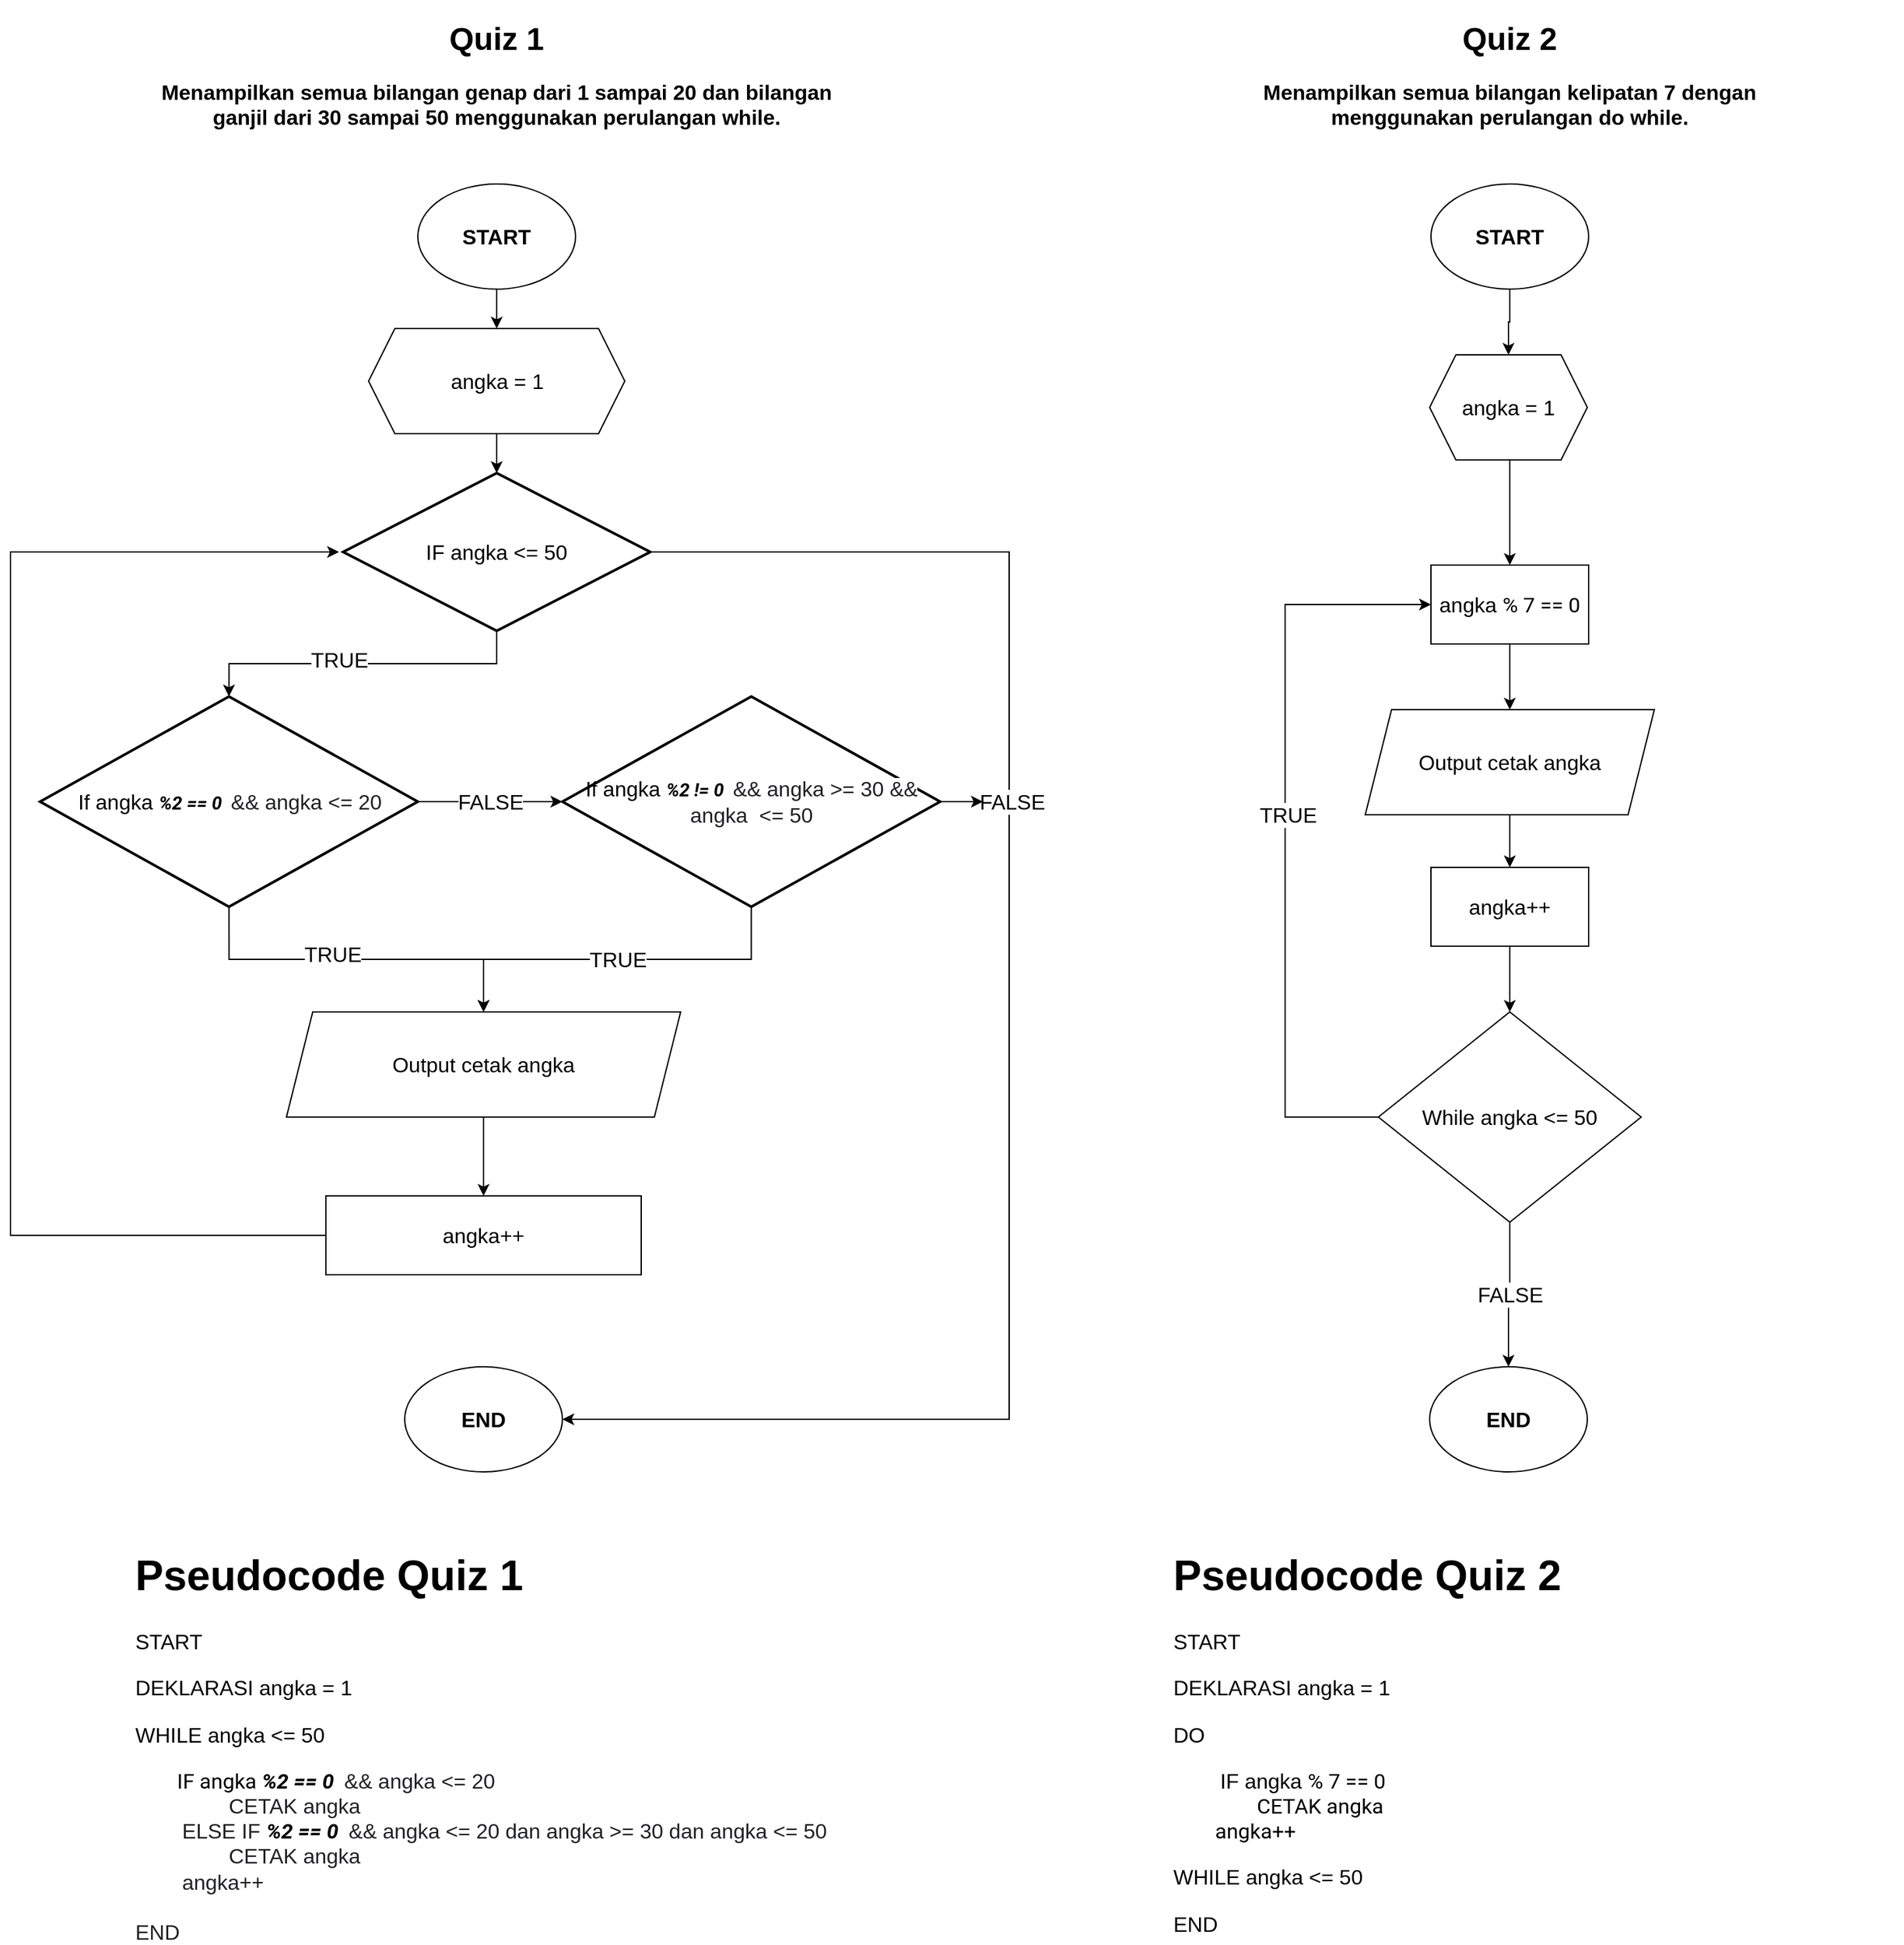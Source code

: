 <mxfile version="20.4.0" type="device"><diagram id="_yktYqrvbbddv5mc_SEH" name="Halaman-1"><mxGraphModel dx="1157" dy="651" grid="1" gridSize="10" guides="1" tooltips="1" connect="1" arrows="1" fold="1" page="1" pageScale="1" pageWidth="827" pageHeight="1169" math="0" shadow="0"><root><mxCell id="0"/><mxCell id="1" parent="0"/><mxCell id="01LrjQc2mOkj5drguEPk-1" value="&lt;h1&gt;Quiz 1&lt;/h1&gt;&lt;p&gt;&lt;b&gt;&lt;font style=&quot;font-size: 16px;&quot;&gt;Menampilkan semua bilangan genap dari 1 sampai 20 dan bilangan ganjil dari 30 sampai 50 menggunakan perulangan while.&lt;/font&gt;&lt;/b&gt;&lt;/p&gt;" style="text;html=1;strokeColor=none;fillColor=none;spacing=5;spacingTop=-20;whiteSpace=wrap;overflow=hidden;rounded=0;align=center;" parent="1" vertex="1"><mxGeometry x="180" y="10" width="540" height="120" as="geometry"/></mxCell><mxCell id="01LrjQc2mOkj5drguEPk-2" value="&lt;h1&gt;Quiz 2&lt;/h1&gt;&lt;p&gt;&lt;b&gt;&lt;font style=&quot;font-size: 16px;&quot;&gt;Menampilkan semua bilangan kelipatan 7 dengan menggunakan perulangan do while.&lt;/font&gt;&lt;/b&gt;&lt;/p&gt;" style="text;html=1;strokeColor=none;fillColor=none;spacing=5;spacingTop=-20;whiteSpace=wrap;overflow=hidden;rounded=0;align=center;" parent="1" vertex="1"><mxGeometry x="981" y="10" width="480" height="120" as="geometry"/></mxCell><mxCell id="01LrjQc2mOkj5drguEPk-52" value="" style="edgeStyle=orthogonalEdgeStyle;rounded=0;orthogonalLoop=1;jettySize=auto;html=1;fontSize=16;" parent="1" source="01LrjQc2mOkj5drguEPk-3" target="01LrjQc2mOkj5drguEPk-11" edge="1"><mxGeometry relative="1" as="geometry"/></mxCell><mxCell id="01LrjQc2mOkj5drguEPk-3" value="&lt;b&gt;START&lt;/b&gt;" style="ellipse;whiteSpace=wrap;html=1;fontSize=16;" parent="1" vertex="1"><mxGeometry x="390" y="140" width="120" height="80" as="geometry"/></mxCell><mxCell id="01LrjQc2mOkj5drguEPk-4" value="&lt;b&gt;END&lt;/b&gt;" style="ellipse;whiteSpace=wrap;html=1;fontSize=16;" parent="1" vertex="1"><mxGeometry x="380" y="1040" width="120" height="80" as="geometry"/></mxCell><mxCell id="iOy9uYx61FS8laYsLZ40-10" style="edgeStyle=orthogonalEdgeStyle;rounded=0;orthogonalLoop=1;jettySize=auto;html=1;entryX=0.5;entryY=0;entryDx=0;entryDy=0;entryPerimeter=0;" parent="1" source="01LrjQc2mOkj5drguEPk-6" target="iOy9uYx61FS8laYsLZ40-2" edge="1"><mxGeometry relative="1" as="geometry"/></mxCell><mxCell id="iOy9uYx61FS8laYsLZ40-14" value="TRUE" style="edgeLabel;html=1;align=center;verticalAlign=middle;resizable=0;points=[];fontSize=16;" parent="iOy9uYx61FS8laYsLZ40-10" vertex="1" connectable="0"><mxGeometry x="0.143" y="-3" relative="1" as="geometry"><mxPoint as="offset"/></mxGeometry></mxCell><mxCell id="iOy9uYx61FS8laYsLZ40-15" style="edgeStyle=orthogonalEdgeStyle;rounded=0;orthogonalLoop=1;jettySize=auto;html=1;entryX=1;entryY=0.5;entryDx=0;entryDy=0;fontSize=16;" parent="1" source="01LrjQc2mOkj5drguEPk-6" target="01LrjQc2mOkj5drguEPk-4" edge="1"><mxGeometry relative="1" as="geometry"><Array as="points"><mxPoint x="840" y="420"/><mxPoint x="840" y="1080"/></Array></mxGeometry></mxCell><mxCell id="iOy9uYx61FS8laYsLZ40-25" value="FALSE" style="edgeLabel;html=1;align=center;verticalAlign=middle;resizable=0;points=[];fontSize=16;" parent="iOy9uYx61FS8laYsLZ40-15" vertex="1" connectable="0"><mxGeometry x="-0.273" y="2" relative="1" as="geometry"><mxPoint as="offset"/></mxGeometry></mxCell><mxCell id="01LrjQc2mOkj5drguEPk-6" value="&lt;div style=&quot;text-align: start;&quot;&gt;IF angka &amp;lt;= 50&lt;/div&gt;" style="strokeWidth=2;html=1;shape=mxgraph.flowchart.decision;whiteSpace=wrap;fontSize=16;" parent="1" vertex="1"><mxGeometry x="333.13" y="360" width="233.75" height="120" as="geometry"/></mxCell><mxCell id="iOy9uYx61FS8laYsLZ40-28" value="" style="edgeStyle=orthogonalEdgeStyle;rounded=0;orthogonalLoop=1;jettySize=auto;html=1;fontSize=16;" parent="1" source="01LrjQc2mOkj5drguEPk-11" target="01LrjQc2mOkj5drguEPk-6" edge="1"><mxGeometry relative="1" as="geometry"/></mxCell><mxCell id="01LrjQc2mOkj5drguEPk-11" value="angka = 1" style="shape=hexagon;perimeter=hexagonPerimeter2;whiteSpace=wrap;html=1;fixedSize=1;fontSize=16;" parent="1" vertex="1"><mxGeometry x="352.5" y="250" width="195" height="80" as="geometry"/></mxCell><mxCell id="iOy9uYx61FS8laYsLZ40-21" value="" style="edgeStyle=orthogonalEdgeStyle;rounded=0;orthogonalLoop=1;jettySize=auto;html=1;fontSize=16;" parent="1" source="01LrjQc2mOkj5drguEPk-12" target="iOy9uYx61FS8laYsLZ40-13" edge="1"><mxGeometry relative="1" as="geometry"/></mxCell><mxCell id="01LrjQc2mOkj5drguEPk-12" value="&lt;div style=&quot;text-align: start;&quot;&gt;&lt;span style=&quot;background-color: initial;&quot;&gt;Output cetak angka&lt;br&gt;&lt;/span&gt;&lt;/div&gt;" style="shape=parallelogram;perimeter=parallelogramPerimeter;whiteSpace=wrap;html=1;fixedSize=1;fontSize=16;" parent="1" vertex="1"><mxGeometry x="290" y="770" width="300" height="80" as="geometry"/></mxCell><mxCell id="01LrjQc2mOkj5drguEPk-41" value="" style="edgeStyle=orthogonalEdgeStyle;rounded=0;orthogonalLoop=1;jettySize=auto;html=1;fontSize=16;" parent="1" source="01LrjQc2mOkj5drguEPk-34" target="01LrjQc2mOkj5drguEPk-37" edge="1"><mxGeometry relative="1" as="geometry"/></mxCell><mxCell id="01LrjQc2mOkj5drguEPk-34" value="&lt;b&gt;START&lt;/b&gt;" style="ellipse;whiteSpace=wrap;html=1;fontSize=16;" parent="1" vertex="1"><mxGeometry x="1161" y="140" width="120" height="80" as="geometry"/></mxCell><mxCell id="01LrjQc2mOkj5drguEPk-35" value="&lt;b&gt;END&lt;/b&gt;" style="ellipse;whiteSpace=wrap;html=1;fontSize=16;" parent="1" vertex="1"><mxGeometry x="1160" y="1040" width="120" height="80" as="geometry"/></mxCell><mxCell id="iOy9uYx61FS8laYsLZ40-33" value="" style="edgeStyle=orthogonalEdgeStyle;rounded=0;orthogonalLoop=1;jettySize=auto;html=1;fontSize=16;" parent="1" source="01LrjQc2mOkj5drguEPk-36" target="01LrjQc2mOkj5drguEPk-40" edge="1"><mxGeometry relative="1" as="geometry"/></mxCell><mxCell id="01LrjQc2mOkj5drguEPk-36" value="angka&amp;nbsp;&lt;span style=&quot;text-align: start; box-sizing: inherit; font-family: Roboto, sans-serif; font-size: 14px; background-color: rgb(255, 255, 255);&quot;&gt;&lt;span style=&quot;box-sizing: inherit; font-size: 16px;&quot;&gt;% 7 == 0&lt;/span&gt;&lt;/span&gt;" style="rounded=0;whiteSpace=wrap;html=1;fontSize=16;" parent="1" vertex="1"><mxGeometry x="1161" y="430" width="120" height="60" as="geometry"/></mxCell><mxCell id="01LrjQc2mOkj5drguEPk-42" value="" style="edgeStyle=orthogonalEdgeStyle;rounded=0;orthogonalLoop=1;jettySize=auto;html=1;fontSize=16;" parent="1" source="01LrjQc2mOkj5drguEPk-37" target="01LrjQc2mOkj5drguEPk-36" edge="1"><mxGeometry relative="1" as="geometry"><Array as="points"><mxPoint x="1221" y="380"/><mxPoint x="1221" y="380"/></Array></mxGeometry></mxCell><mxCell id="01LrjQc2mOkj5drguEPk-37" value="angka = 1" style="shape=hexagon;perimeter=hexagonPerimeter2;whiteSpace=wrap;html=1;fixedSize=1;fontSize=16;" parent="1" vertex="1"><mxGeometry x="1160" y="270" width="120" height="80" as="geometry"/></mxCell><mxCell id="iOy9uYx61FS8laYsLZ40-30" value="FALSE" style="edgeStyle=orthogonalEdgeStyle;rounded=0;orthogonalLoop=1;jettySize=auto;html=1;fontSize=16;" parent="1" source="01LrjQc2mOkj5drguEPk-38" target="01LrjQc2mOkj5drguEPk-35" edge="1"><mxGeometry relative="1" as="geometry"/></mxCell><mxCell id="iOy9uYx61FS8laYsLZ40-31" style="edgeStyle=orthogonalEdgeStyle;rounded=0;orthogonalLoop=1;jettySize=auto;html=1;exitX=0;exitY=0.5;exitDx=0;exitDy=0;entryX=0;entryY=0.5;entryDx=0;entryDy=0;fontSize=16;" parent="1" source="01LrjQc2mOkj5drguEPk-38" target="01LrjQc2mOkj5drguEPk-36" edge="1"><mxGeometry relative="1" as="geometry"><Array as="points"><mxPoint x="1050" y="850"/><mxPoint x="1050" y="460"/></Array></mxGeometry></mxCell><mxCell id="iOy9uYx61FS8laYsLZ40-32" value="TRUE" style="edgeLabel;html=1;align=center;verticalAlign=middle;resizable=0;points=[];fontSize=16;" parent="iOy9uYx61FS8laYsLZ40-31" vertex="1" connectable="0"><mxGeometry x="0.052" y="-2" relative="1" as="geometry"><mxPoint as="offset"/></mxGeometry></mxCell><mxCell id="01LrjQc2mOkj5drguEPk-38" value="While angka &amp;lt;= 50" style="rhombus;whiteSpace=wrap;html=1;fontSize=16;" parent="1" vertex="1"><mxGeometry x="1121" y="770" width="200" height="160" as="geometry"/></mxCell><mxCell id="iOy9uYx61FS8laYsLZ40-34" value="" style="edgeStyle=orthogonalEdgeStyle;rounded=0;orthogonalLoop=1;jettySize=auto;html=1;fontSize=16;" parent="1" source="01LrjQc2mOkj5drguEPk-40" target="iOy9uYx61FS8laYsLZ40-29" edge="1"><mxGeometry relative="1" as="geometry"/></mxCell><mxCell id="01LrjQc2mOkj5drguEPk-40" value="Output cetak angka" style="shape=parallelogram;perimeter=parallelogramPerimeter;whiteSpace=wrap;html=1;fixedSize=1;fontSize=16;" parent="1" vertex="1"><mxGeometry x="1111" y="540" width="220" height="80" as="geometry"/></mxCell><mxCell id="01LrjQc2mOkj5drguEPk-59" value="&lt;h1&gt;Pseudocode Quiz 1&lt;/h1&gt;&lt;p&gt;&lt;span style=&quot;background-color: initial;&quot;&gt;START&lt;/span&gt;&lt;/p&gt;&lt;p&gt;&lt;span style=&quot;background-color: initial;&quot;&gt;DEKLARASI angka = 1&lt;/span&gt;&lt;/p&gt;&lt;p&gt;WHILE angka &amp;lt;= 50&lt;span style=&quot;background-color: initial;&quot;&gt;&amp;nbsp;&lt;/span&gt;&lt;/p&gt;&lt;span style=&quot;box-sizing: inherit; font-family: Roboto, sans-serif; font-size: 14px; background-color: rgb(255, 255, 255);&quot;&gt;&lt;span style=&quot;box-sizing: inherit; font-size: 16px;&quot;&gt;&lt;span style=&quot;&quot;&gt;&#9;&lt;/span&gt;&lt;span style=&quot;white-space: pre;&quot;&gt;&#9;&lt;/span&gt;IF angka&lt;i style=&quot;font-weight: bold;&quot;&gt; %2 == 0&amp;nbsp;&amp;nbsp;&lt;/i&gt;&lt;/span&gt;&lt;/span&gt;&lt;span style=&quot;color: rgb(32, 33, 36); font-family: arial, sans-serif; background-color: rgb(255, 255, 255);&quot;&gt;&amp;amp;&lt;/span&gt;&lt;span style=&quot;color: rgb(32, 33, 36); font-family: arial, sans-serif; background-color: rgb(255, 255, 255);&quot;&gt;&amp;amp; angka &amp;lt;= 20&lt;br&gt;&lt;span style=&quot;&quot;&gt;&#9;&lt;/span&gt;&lt;span style=&quot;white-space: pre;&quot;&gt;&#9;&lt;span style=&quot;white-space: pre;&quot;&gt;&#9;&lt;/span&gt;&lt;/span&gt;CETAK angka&lt;br&gt;&lt;span style=&quot;&quot;&gt;&#9;&lt;/span&gt;&lt;span style=&quot;white-space: pre;&quot;&gt;&#9;&lt;/span&gt;ELSE IF&amp;nbsp;&lt;/span&gt;&lt;span style=&quot;box-sizing: inherit; font-family: Roboto, sans-serif; font-size: 14px; background-color: rgb(255, 255, 255);&quot;&gt;&lt;span style=&quot;box-sizing: inherit; font-size: 16px;&quot;&gt;&lt;i style=&quot;font-weight: bold;&quot;&gt;%2 == 0&amp;nbsp;&amp;nbsp;&lt;/i&gt;&lt;/span&gt;&lt;/span&gt;&lt;span style=&quot;color: rgb(32, 33, 36); font-family: arial, sans-serif; background-color: rgb(255, 255, 255);&quot;&gt;&amp;amp;&lt;/span&gt;&lt;span style=&quot;color: rgb(32, 33, 36); font-family: arial, sans-serif; background-color: rgb(255, 255, 255);&quot;&gt;&amp;amp; angka &amp;lt;= 20 dan angka &amp;gt;= 30 dan angka &amp;lt;= 50&lt;br&gt;&lt;/span&gt;&lt;span style=&quot;color: rgb(32, 33, 36); font-family: arial, sans-serif; background-color: rgb(255, 255, 255);&quot;&gt;&lt;span style=&quot;white-space: pre;&quot;&gt;&#9;&lt;span style=&quot;white-space: pre;&quot;&gt;&#9;&lt;/span&gt;&lt;/span&gt;CETAK angka&lt;br&gt;&lt;span style=&quot;white-space: pre;&quot;&gt;&#9;&lt;/span&gt;angka++&lt;br&gt;&lt;br&gt;END&lt;br&gt;&lt;br&gt;&lt;/span&gt;&lt;p&gt;&lt;br&gt;&lt;/p&gt;" style="text;html=1;strokeColor=none;fillColor=none;spacing=5;spacingTop=-20;whiteSpace=wrap;overflow=hidden;rounded=0;fontSize=16;" parent="1" vertex="1"><mxGeometry x="170" y="1169" width="560" height="310" as="geometry"/></mxCell><mxCell id="iOy9uYx61FS8laYsLZ40-11" value="FALSE" style="edgeStyle=orthogonalEdgeStyle;rounded=0;orthogonalLoop=1;jettySize=auto;html=1;fontSize=16;" parent="1" source="iOy9uYx61FS8laYsLZ40-2" target="iOy9uYx61FS8laYsLZ40-3" edge="1"><mxGeometry relative="1" as="geometry"/></mxCell><mxCell id="iOy9uYx61FS8laYsLZ40-19" style="edgeStyle=orthogonalEdgeStyle;rounded=0;orthogonalLoop=1;jettySize=auto;html=1;exitX=0.5;exitY=1;exitDx=0;exitDy=0;exitPerimeter=0;entryX=0.5;entryY=0;entryDx=0;entryDy=0;fontSize=16;" parent="1" source="iOy9uYx61FS8laYsLZ40-2" target="01LrjQc2mOkj5drguEPk-12" edge="1"><mxGeometry relative="1" as="geometry"/></mxCell><mxCell id="iOy9uYx61FS8laYsLZ40-20" value="TRUE" style="edgeLabel;html=1;align=center;verticalAlign=middle;resizable=0;points=[];fontSize=16;" parent="iOy9uYx61FS8laYsLZ40-19" vertex="1" connectable="0"><mxGeometry x="-0.133" y="4" relative="1" as="geometry"><mxPoint as="offset"/></mxGeometry></mxCell><mxCell id="iOy9uYx61FS8laYsLZ40-2" value="&lt;div style=&quot;text-align: start;&quot;&gt;&lt;div&gt;&lt;span style=&quot;background-color: initial;&quot;&gt;If angka&amp;nbsp;&lt;/span&gt;&lt;em style=&quot;box-sizing: inherit; font-family: Roboto, sans-serif; font-size: 14px; background-color: rgb(255, 255, 255);&quot;&gt;&lt;strong style=&quot;box-sizing: inherit;&quot;&gt;%2 == 0&amp;nbsp;&amp;nbsp;&lt;/strong&gt;&lt;/em&gt;&lt;span style=&quot;color: rgb(32, 33, 36); font-family: arial, sans-serif; background-color: rgb(255, 255, 255);&quot;&gt;&amp;amp;&lt;/span&gt;&lt;span style=&quot;color: rgb(32, 33, 36); font-family: arial, sans-serif; background-color: rgb(255, 255, 255);&quot;&gt;&amp;amp; angka &amp;lt;= 20&lt;/span&gt;&lt;/div&gt;&lt;/div&gt;" style="strokeWidth=2;html=1;shape=mxgraph.flowchart.decision;whiteSpace=wrap;fontSize=16;" parent="1" vertex="1"><mxGeometry x="102.5" y="530" width="287.5" height="160" as="geometry"/></mxCell><mxCell id="iOy9uYx61FS8laYsLZ40-12" value="TRUE" style="edgeStyle=orthogonalEdgeStyle;rounded=0;orthogonalLoop=1;jettySize=auto;html=1;entryX=0.5;entryY=0;entryDx=0;entryDy=0;fontSize=16;" parent="1" source="iOy9uYx61FS8laYsLZ40-3" target="01LrjQc2mOkj5drguEPk-12" edge="1"><mxGeometry relative="1" as="geometry"/></mxCell><mxCell id="iOy9uYx61FS8laYsLZ40-26" style="edgeStyle=orthogonalEdgeStyle;rounded=0;orthogonalLoop=1;jettySize=auto;html=1;exitX=1;exitY=0.5;exitDx=0;exitDy=0;exitPerimeter=0;fontSize=16;" parent="1" source="iOy9uYx61FS8laYsLZ40-3" edge="1"><mxGeometry relative="1" as="geometry"><mxPoint x="820" y="610" as="targetPoint"/></mxGeometry></mxCell><mxCell id="iOy9uYx61FS8laYsLZ40-3" value="&lt;div style=&quot;&quot;&gt;&lt;div&gt;&lt;span style=&quot;background-color: initial;&quot;&gt;If angka&amp;nbsp;&lt;/span&gt;&lt;em style=&quot;box-sizing: inherit; font-family: Roboto, sans-serif; font-size: 14px; background-color: rgb(255, 255, 255);&quot;&gt;&lt;strong style=&quot;box-sizing: inherit;&quot;&gt;%2 != 0&amp;nbsp;&amp;nbsp;&lt;/strong&gt;&lt;/em&gt;&lt;span style=&quot;color: rgb(32, 33, 36); font-family: arial, sans-serif; background-color: rgb(255, 255, 255);&quot;&gt;&amp;amp;&lt;/span&gt;&lt;span style=&quot;color: rgb(32, 33, 36); font-family: arial, sans-serif; background-color: rgb(255, 255, 255);&quot;&gt;&amp;amp; angka &amp;gt;= 30&amp;nbsp;&lt;/span&gt;&lt;span style=&quot;color: rgb(32, 33, 36); font-family: arial, sans-serif; background-color: rgb(255, 255, 255);&quot;&gt;&amp;amp;&lt;/span&gt;&lt;span style=&quot;color: rgb(32, 33, 36); font-family: arial, sans-serif; background-color: rgb(255, 255, 255);&quot;&gt;&amp;amp; angka&lt;/span&gt;&lt;span style=&quot;background-color: rgb(255, 255, 255); color: rgb(32, 33, 36); font-family: arial, sans-serif;&quot;&gt;&amp;nbsp;&amp;nbsp;&amp;lt;= 50&lt;/span&gt;&lt;/div&gt;&lt;/div&gt;" style="strokeWidth=2;html=1;shape=mxgraph.flowchart.decision;whiteSpace=wrap;fontSize=16;align=center;" parent="1" vertex="1"><mxGeometry x="500" y="530" width="287.5" height="160" as="geometry"/></mxCell><mxCell id="iOy9uYx61FS8laYsLZ40-24" style="edgeStyle=orthogonalEdgeStyle;rounded=0;orthogonalLoop=1;jettySize=auto;html=1;exitX=0;exitY=0.5;exitDx=0;exitDy=0;fontSize=16;" parent="1" source="iOy9uYx61FS8laYsLZ40-13" edge="1"><mxGeometry relative="1" as="geometry"><mxPoint x="330" y="420" as="targetPoint"/><Array as="points"><mxPoint x="80" y="940"/><mxPoint x="80" y="420"/></Array></mxGeometry></mxCell><mxCell id="iOy9uYx61FS8laYsLZ40-13" value="angka++" style="rounded=0;whiteSpace=wrap;html=1;fontSize=16;" parent="1" vertex="1"><mxGeometry x="320" y="910" width="240" height="60" as="geometry"/></mxCell><mxCell id="iOy9uYx61FS8laYsLZ40-27" value="&lt;h1&gt;Pseudocode Quiz 2&lt;/h1&gt;&lt;p&gt;&lt;span style=&quot;background-color: initial;&quot;&gt;START&lt;/span&gt;&lt;/p&gt;&lt;p&gt;&lt;span style=&quot;background-color: initial;&quot;&gt;DEKLARASI angka = 1&lt;/span&gt;&lt;/p&gt;&lt;p&gt;&lt;span style=&quot;background-color: initial;&quot;&gt;DO&lt;/span&gt;&lt;/p&gt;&lt;span style=&quot;text-align: center;&quot;&gt;&lt;span style=&quot;white-space: pre;&quot;&gt;&#9;&lt;/span&gt;IF angka&amp;nbsp;&lt;/span&gt;&lt;span style=&quot;box-sizing: inherit; font-family: Roboto, sans-serif; font-size: 14px; background-color: rgb(255, 255, 255);&quot;&gt;&lt;span style=&quot;box-sizing: inherit; font-size: 16px;&quot;&gt;% 7 == 0&lt;br&gt;&lt;span style=&quot;white-space: pre;&quot;&gt;&#9;&lt;/span&gt;&lt;span style=&quot;white-space: pre;&quot;&gt;&#9;&lt;/span&gt;CETAK angka&lt;br&gt;&lt;span style=&quot;white-space: pre;&quot;&gt;&#9;&lt;/span&gt;angka++&lt;br&gt;&lt;/span&gt;&lt;/span&gt;&lt;p&gt;WHILE angka &amp;lt;= 50&lt;/p&gt;&lt;p&gt;END&lt;/p&gt;&lt;span style=&quot;color: rgb(32, 33, 36); font-family: arial, sans-serif; background-color: rgb(255, 255, 255);&quot;&gt;&lt;br&gt;&lt;br&gt;&lt;/span&gt;&lt;p&gt;&lt;br&gt;&lt;/p&gt;" style="text;html=1;strokeColor=none;fillColor=none;spacing=5;spacingTop=-20;whiteSpace=wrap;overflow=hidden;rounded=0;fontSize=16;" parent="1" vertex="1"><mxGeometry x="960" y="1169" width="560" height="310" as="geometry"/></mxCell><mxCell id="iOy9uYx61FS8laYsLZ40-35" value="" style="edgeStyle=orthogonalEdgeStyle;rounded=0;orthogonalLoop=1;jettySize=auto;html=1;fontSize=16;" parent="1" source="iOy9uYx61FS8laYsLZ40-29" target="01LrjQc2mOkj5drguEPk-38" edge="1"><mxGeometry relative="1" as="geometry"/></mxCell><mxCell id="iOy9uYx61FS8laYsLZ40-29" value="angka++" style="rounded=0;whiteSpace=wrap;html=1;fontSize=16;" parent="1" vertex="1"><mxGeometry x="1161" y="660" width="120" height="60" as="geometry"/></mxCell></root></mxGraphModel></diagram></mxfile>